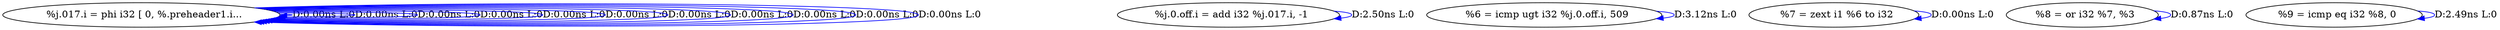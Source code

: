 digraph {
Node0x3fdbbb0[label="  %j.017.i = phi i32 [ 0, %.preheader1.i..."];
Node0x3fdbbb0 -> Node0x3fdbbb0[label="D:0.00ns L:0",color=blue];
Node0x3fdbbb0 -> Node0x3fdbbb0[label="D:0.00ns L:0",color=blue];
Node0x3fdbbb0 -> Node0x3fdbbb0[label="D:0.00ns L:0",color=blue];
Node0x3fdbbb0 -> Node0x3fdbbb0[label="D:0.00ns L:0",color=blue];
Node0x3fdbbb0 -> Node0x3fdbbb0[label="D:0.00ns L:0",color=blue];
Node0x3fdbbb0 -> Node0x3fdbbb0[label="D:0.00ns L:0",color=blue];
Node0x3fdbbb0 -> Node0x3fdbbb0[label="D:0.00ns L:0",color=blue];
Node0x3fdbbb0 -> Node0x3fdbbb0[label="D:0.00ns L:0",color=blue];
Node0x3fdbbb0 -> Node0x3fdbbb0[label="D:0.00ns L:0",color=blue];
Node0x3fdbbb0 -> Node0x3fdbbb0[label="D:0.00ns L:0",color=blue];
Node0x3fdbbb0 -> Node0x3fdbbb0[label="D:0.00ns L:0",color=blue];
Node0x3fdbc90[label="  %j.0.off.i = add i32 %j.017.i, -1"];
Node0x3fdbc90 -> Node0x3fdbc90[label="D:2.50ns L:0",color=blue];
Node0x3fdbd70[label="  %6 = icmp ugt i32 %j.0.off.i, 509"];
Node0x3fdbd70 -> Node0x3fdbd70[label="D:3.12ns L:0",color=blue];
Node0x3fdbe50[label="  %7 = zext i1 %6 to i32"];
Node0x3fdbe50 -> Node0x3fdbe50[label="D:0.00ns L:0",color=blue];
Node0x3fdbf30[label="  %8 = or i32 %7, %3"];
Node0x3fdbf30 -> Node0x3fdbf30[label="D:0.87ns L:0",color=blue];
Node0x3fdc010[label="  %9 = icmp eq i32 %8, 0"];
Node0x3fdc010 -> Node0x3fdc010[label="D:2.49ns L:0",color=blue];
}

